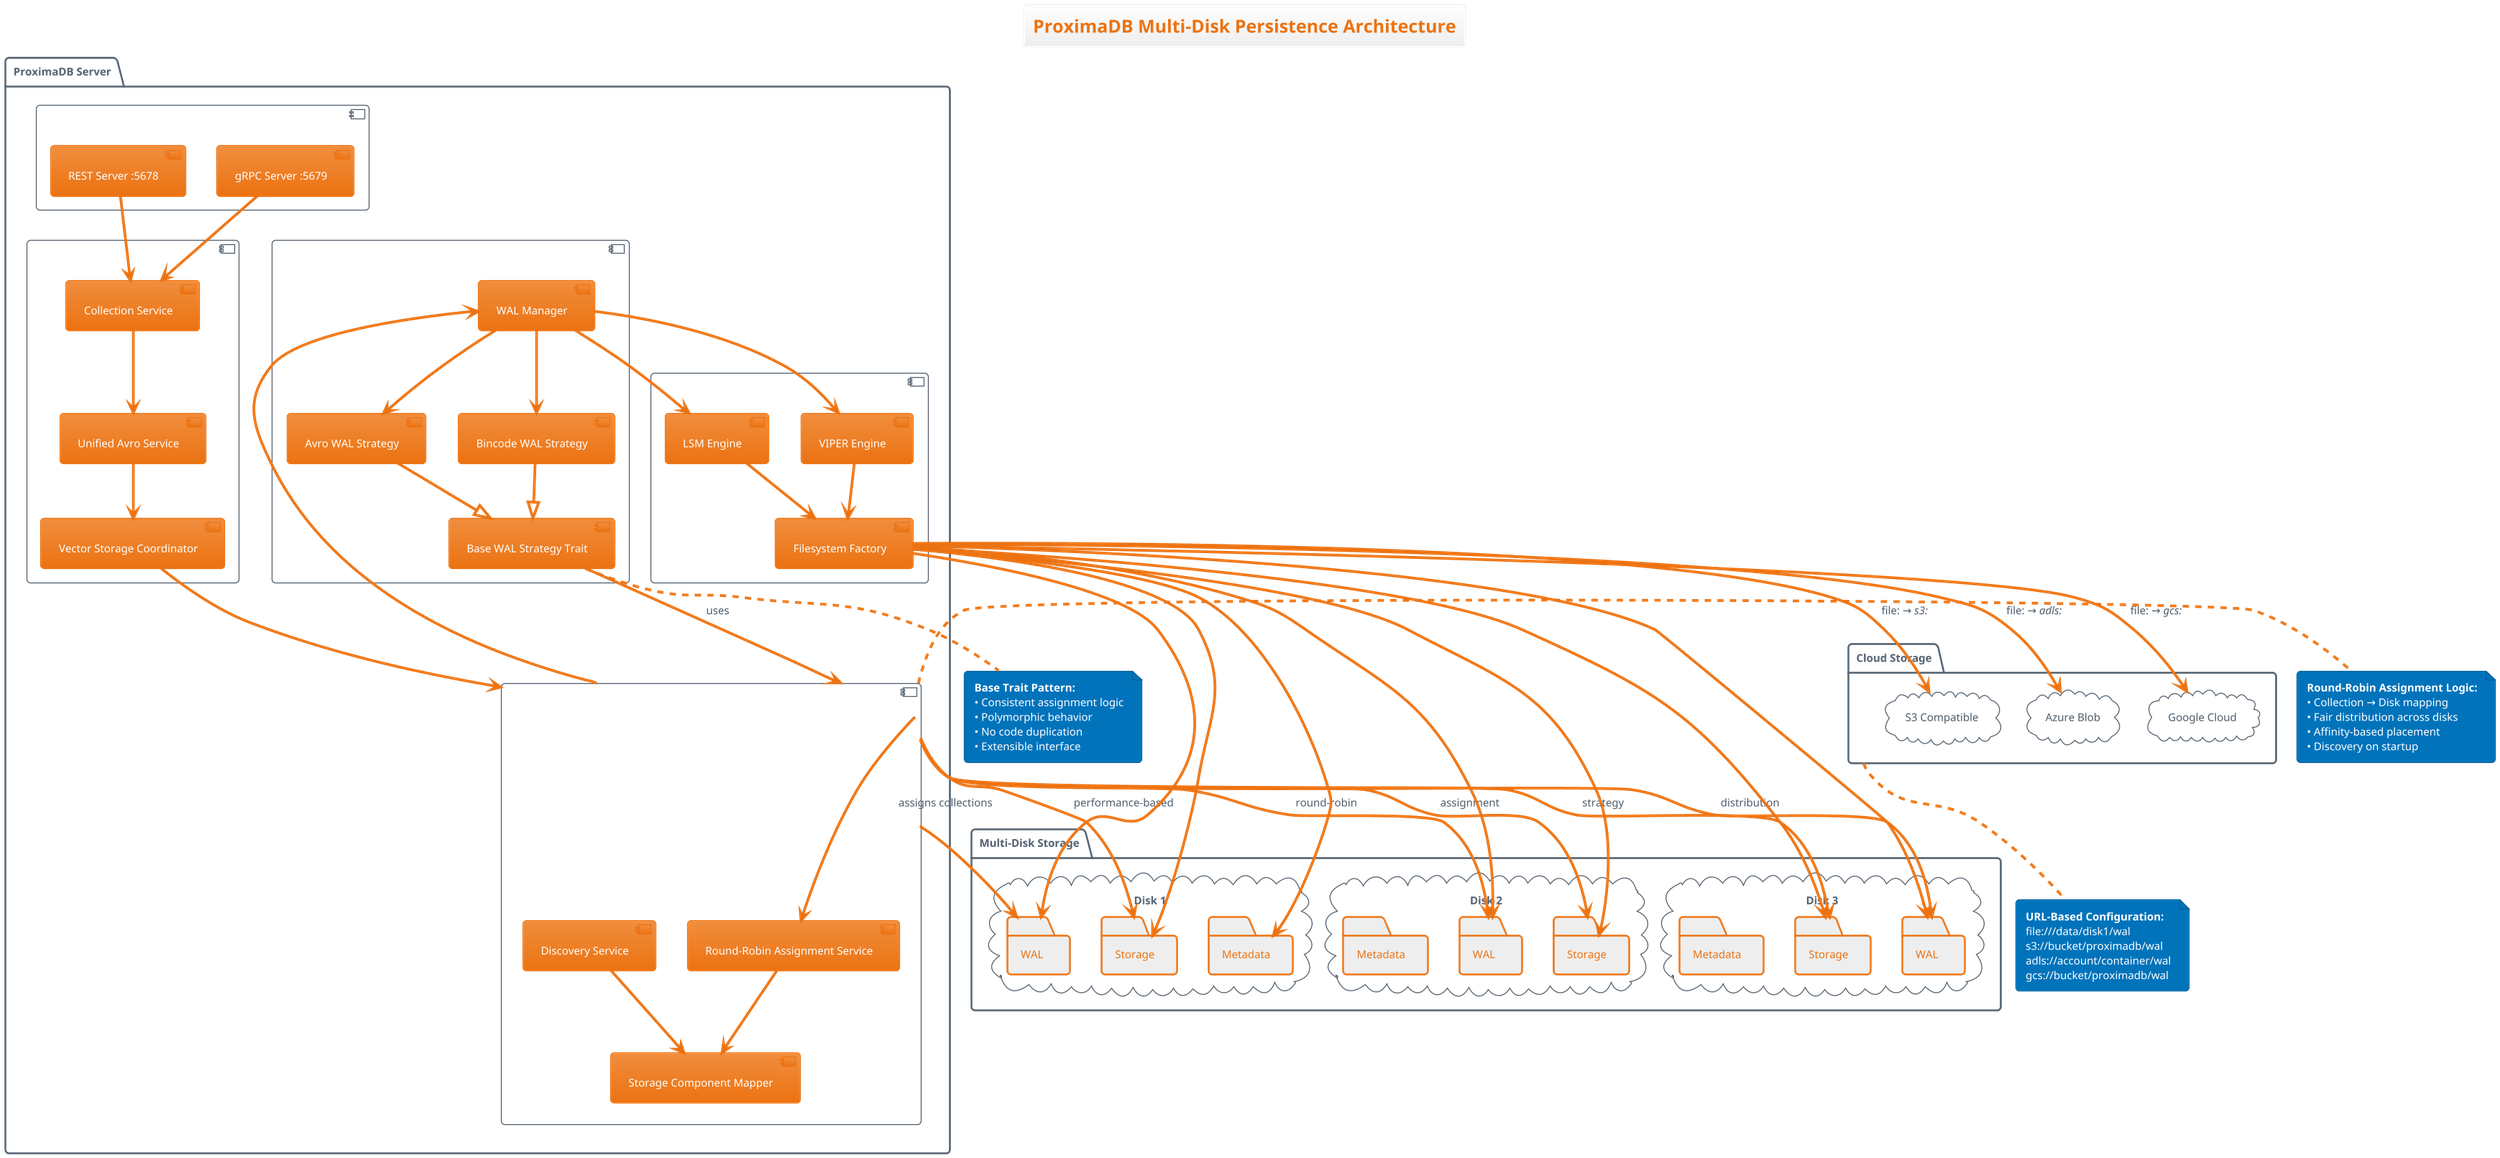 @startuml Multi-Disk Architecture
!theme aws-orange

title ProximaDB Multi-Disk Persistence Architecture
scale 1.2

package "ProximaDB Server" {
    component "API Layer" as API {
        [REST Server :5678] as REST
        [gRPC Server :5679] as gRPC
    }
    
    component "Service Layer" as Services {
        [Collection Service] as CollSvc
        [Unified Avro Service] as AvroSvc
        [Vector Storage Coordinator] as VectorCoord
    }
    
    component "Assignment Service" as Assignment {
        [Round-Robin Assignment Service] as RRAService
        [Storage Component Mapper] as SCMapper
        [Discovery Service] as Discovery
    }
    
    component "WAL Layer" as WAL {
        [WAL Manager] as WALMgr
        [Avro WAL Strategy] as AvroWAL
        [Bincode WAL Strategy] as BincodeWAL
        [Base WAL Strategy Trait] as BaseWAL
    }
    
    component "Storage Layer" as Storage {
        [VIPER Engine] as VIPER
        [LSM Engine] as LSM
        [Filesystem Factory] as FSFactory
    }
}

package "Multi-Disk Storage" {
    cloud "Disk 1" as Disk1 {
        folder "WAL" as WAL1
        folder "Storage" as Storage1  
        folder "Metadata" as Meta1
    }
    
    cloud "Disk 2" as Disk2 {
        folder "WAL" as WAL2
        folder "Storage" as Storage2
        folder "Metadata" as Meta2
    }
    
    cloud "Disk 3" as Disk3 {
        folder "WAL" as WAL3
        folder "Storage" as Storage3
        folder "Metadata" as Meta3
    }
}

package "Cloud Storage" as Cloud {
    cloud "S3 Compatible" as S3
    cloud "Azure Blob" as Azure
    cloud "Google Cloud" as GCS
}

' Connections
REST --> CollSvc
gRPC --> CollSvc
CollSvc --> AvroSvc
AvroSvc --> VectorCoord
VectorCoord --> Assignment
Assignment --> WALMgr
WALMgr --> AvroWAL
WALMgr --> BincodeWAL
AvroWAL --|> BaseWAL
BincodeWAL --|> BaseWAL
BaseWAL --> Assignment : uses
Assignment --> RRAService
RRAService --> SCMapper
Discovery --> SCMapper
WALMgr --> VIPER
WALMgr --> LSM
VIPER --> FSFactory
LSM --> FSFactory

' Multi-disk assignments
Assignment --> WAL1 : assigns collections
Assignment --> WAL2 : round-robin
Assignment --> WAL3 : distribution

Assignment --> Storage1 : performance-based
Assignment --> Storage2 : assignment
Assignment --> Storage3 : strategy

FSFactory --> WAL1
FSFactory --> WAL2  
FSFactory --> WAL3
FSFactory --> Storage1
FSFactory --> Storage2
FSFactory --> Storage3
FSFactory --> Meta1

' Cloud connectivity
FSFactory --> S3 : file:// → s3://
FSFactory --> Azure : file:// → adls://
FSFactory --> GCS : file:// → gcs://

note right of Assignment
  **Round-Robin Assignment Logic:**
  • Collection → Disk mapping
  • Fair distribution across disks
  • Affinity-based placement
  • Discovery on startup
end note

note bottom of BaseWAL
  **Base Trait Pattern:**
  • Consistent assignment logic
  • Polymorphic behavior
  • No code duplication
  • Extensible interface
end note

note bottom of Cloud
  **URL-Based Configuration:**
  file:///data/disk1/wal
  s3://bucket/proximadb/wal
  adls://account/container/wal
  gcs://bucket/proximadb/wal
end note

@enduml